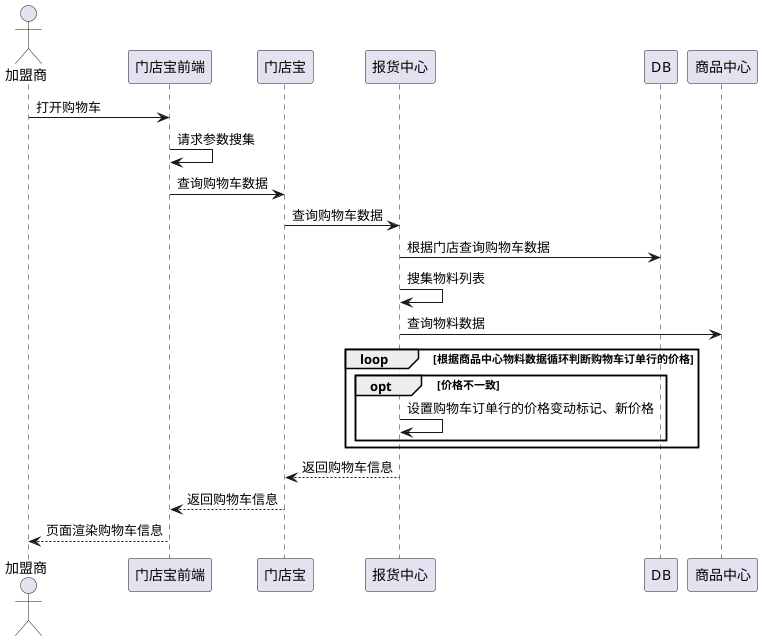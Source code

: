 @startuml
actor 加盟商
加盟商 -> 门店宝前端: 打开购物车
门店宝前端 -> 门店宝前端: 请求参数搜集
门店宝前端 -> 门店宝: 查询购物车数据
门店宝 -> 报货中心: 查询购物车数据
报货中心 -> DB: 根据门店查询购物车数据
报货中心 -> 报货中心: 搜集物料列表
报货中心 -> 商品中心: 查询物料数据
loop 根据商品中心物料数据循环判断购物车订单行的价格
opt 价格不一致
报货中心 -> 报货中心: 设置购物车订单行的价格变动标记、新价格
end
end
报货中心 --> 门店宝:返回购物车信息
门店宝 --> 门店宝前端:返回购物车信息
门店宝前端 --> 加盟商:页面渲染购物车信息
@enduml